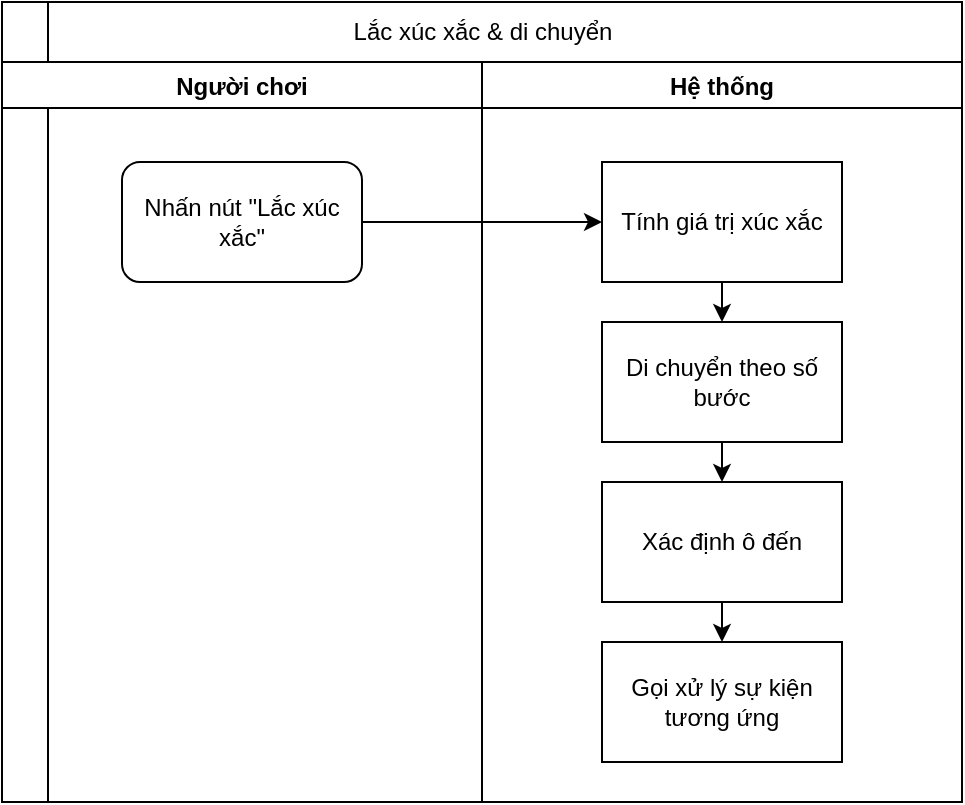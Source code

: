 <mxfile version="26.2.13">
  <diagram name="Di_chuyen" id="Di_chuyen">
    <mxGraphModel dx="1238" dy="535" grid="1" gridSize="10" guides="1" tooltips="1" connect="1" arrows="1" fold="1" page="1" pageScale="1" pageWidth="827" pageHeight="1169" math="0" shadow="0">
      <root>
        <mxCell id="0" />
        <mxCell id="1" parent="0" />
        <mxCell id="2" value="" style="swimlane;horizontal=0;" parent="1" vertex="1">
          <mxGeometry x="40" y="40" width="480" height="400" as="geometry" />
        </mxCell>
        <mxCell id="3" value="Người chơi" style="swimlane;horizontal=1;" parent="2" vertex="1">
          <mxGeometry y="30" width="240" height="370" as="geometry" />
        </mxCell>
        <mxCell id="pIeYQmLoHrJEoi5VYW9u-7" value="Nhấn nút &quot;Lắc xúc xắc&quot;" style="rounded=1;whiteSpace=wrap;html=1;" vertex="1" parent="3">
          <mxGeometry x="60" y="50" width="120" height="60" as="geometry" />
        </mxCell>
        <mxCell id="4" value="Hệ thống" style="swimlane;horizontal=1;" parent="2" vertex="1">
          <mxGeometry x="240" y="30" width="240" height="370" as="geometry" />
        </mxCell>
        <mxCell id="pIeYQmLoHrJEoi5VYW9u-15" style="edgeStyle=orthogonalEdgeStyle;rounded=0;orthogonalLoop=1;jettySize=auto;html=1;exitX=0.5;exitY=1;exitDx=0;exitDy=0;entryX=0.5;entryY=0;entryDx=0;entryDy=0;" edge="1" parent="4" source="pIeYQmLoHrJEoi5VYW9u-8" target="pIeYQmLoHrJEoi5VYW9u-10">
          <mxGeometry relative="1" as="geometry" />
        </mxCell>
        <mxCell id="pIeYQmLoHrJEoi5VYW9u-8" value="Tính giá trị xúc xắc" style="rounded=0;whiteSpace=wrap;html=1;" vertex="1" parent="4">
          <mxGeometry x="60" y="50" width="120" height="60" as="geometry" />
        </mxCell>
        <mxCell id="pIeYQmLoHrJEoi5VYW9u-16" style="edgeStyle=orthogonalEdgeStyle;rounded=0;orthogonalLoop=1;jettySize=auto;html=1;exitX=0.5;exitY=1;exitDx=0;exitDy=0;entryX=0.5;entryY=0;entryDx=0;entryDy=0;" edge="1" parent="4" source="pIeYQmLoHrJEoi5VYW9u-10" target="pIeYQmLoHrJEoi5VYW9u-11">
          <mxGeometry relative="1" as="geometry" />
        </mxCell>
        <mxCell id="pIeYQmLoHrJEoi5VYW9u-10" value="Di chuyển theo số bước" style="rounded=0;whiteSpace=wrap;html=1;" vertex="1" parent="4">
          <mxGeometry x="60" y="130" width="120" height="60" as="geometry" />
        </mxCell>
        <mxCell id="pIeYQmLoHrJEoi5VYW9u-17" style="edgeStyle=orthogonalEdgeStyle;rounded=0;orthogonalLoop=1;jettySize=auto;html=1;exitX=0.5;exitY=1;exitDx=0;exitDy=0;entryX=0.5;entryY=0;entryDx=0;entryDy=0;" edge="1" parent="4" source="pIeYQmLoHrJEoi5VYW9u-11" target="pIeYQmLoHrJEoi5VYW9u-12">
          <mxGeometry relative="1" as="geometry" />
        </mxCell>
        <mxCell id="pIeYQmLoHrJEoi5VYW9u-11" value="Xác định ô đến" style="rounded=0;whiteSpace=wrap;html=1;" vertex="1" parent="4">
          <mxGeometry x="60" y="210" width="120" height="60" as="geometry" />
        </mxCell>
        <mxCell id="pIeYQmLoHrJEoi5VYW9u-12" value="Gọi xử lý sự kiện tương ứng" style="rounded=0;whiteSpace=wrap;html=1;" vertex="1" parent="4">
          <mxGeometry x="60" y="290" width="120" height="60" as="geometry" />
        </mxCell>
        <mxCell id="pIeYQmLoHrJEoi5VYW9u-5" value="Lắc xúc xắc &amp;amp; di chuyển" style="text;html=1;align=center;verticalAlign=middle;resizable=0;points=[];autosize=1;strokeColor=none;fillColor=none;" vertex="1" parent="2">
          <mxGeometry x="165" width="150" height="30" as="geometry" />
        </mxCell>
        <mxCell id="pIeYQmLoHrJEoi5VYW9u-14" style="edgeStyle=orthogonalEdgeStyle;rounded=0;orthogonalLoop=1;jettySize=auto;html=1;exitX=1;exitY=0.5;exitDx=0;exitDy=0;entryX=0;entryY=0.5;entryDx=0;entryDy=0;" edge="1" parent="2" source="pIeYQmLoHrJEoi5VYW9u-7" target="pIeYQmLoHrJEoi5VYW9u-8">
          <mxGeometry relative="1" as="geometry" />
        </mxCell>
      </root>
    </mxGraphModel>
  </diagram>
</mxfile>
